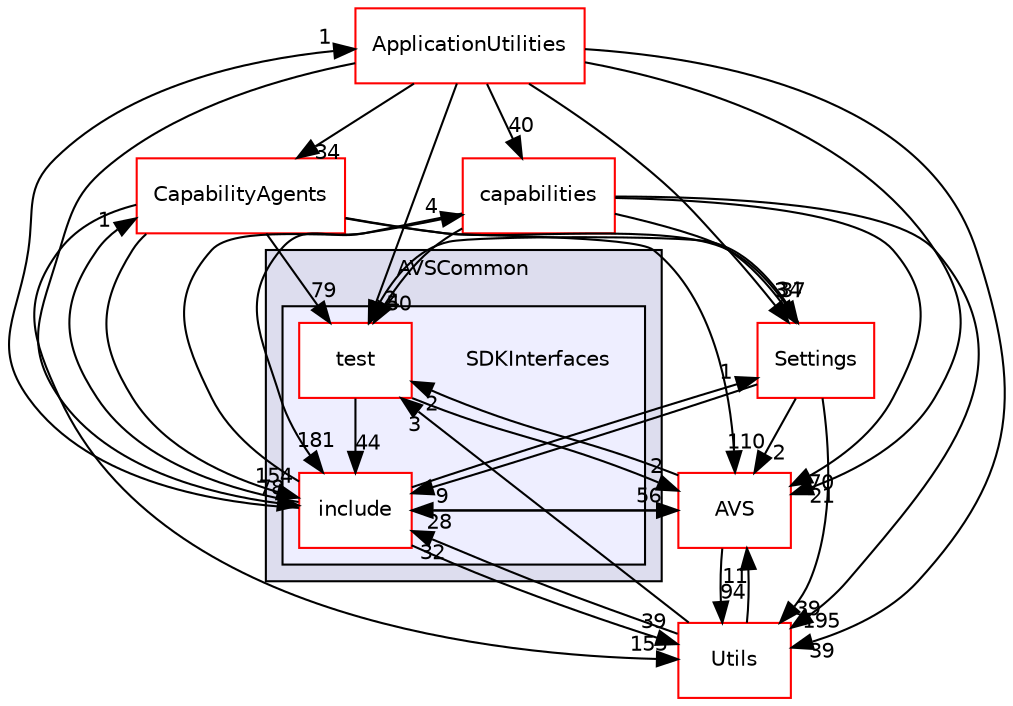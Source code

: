 digraph "/workplace/avs-device-sdk/AVSCommon/SDKInterfaces" {
  compound=true
  node [ fontsize="10", fontname="Helvetica"];
  edge [ labelfontsize="10", labelfontname="Helvetica"];
  subgraph clusterdir_13e65effb2bde530b17b3d5eefcd0266 {
    graph [ bgcolor="#ddddee", pencolor="black", label="AVSCommon" fontname="Helvetica", fontsize="10", URL="dir_13e65effb2bde530b17b3d5eefcd0266.html"]
  subgraph clusterdir_97afc8111b754cf401b73024f872f45d {
    graph [ bgcolor="#eeeeff", pencolor="black", label="" URL="dir_97afc8111b754cf401b73024f872f45d.html"];
    dir_97afc8111b754cf401b73024f872f45d [shape=plaintext label="SDKInterfaces"];
    dir_17341252d14ec499eb3e1f7903ffcdf5 [shape=box label="include" color="red" fillcolor="white" style="filled" URL="dir_17341252d14ec499eb3e1f7903ffcdf5.html"];
    dir_1ddd86bfa39359b35ed671234e3560e0 [shape=box label="test" color="red" fillcolor="white" style="filled" URL="dir_1ddd86bfa39359b35ed671234e3560e0.html"];
  }
  }
  dir_748b5abbb33df61eda67007924a1a0cb [shape=box label="ApplicationUtilities" fillcolor="white" style="filled" color="red" URL="dir_748b5abbb33df61eda67007924a1a0cb.html"];
  dir_7cf910bd1d7603f12ef47ff650cec893 [shape=box label="CapabilityAgents" fillcolor="white" style="filled" color="red" URL="dir_7cf910bd1d7603f12ef47ff650cec893.html"];
  dir_80711c2a226d5fced33fce22558d3784 [shape=box label="AVS" fillcolor="white" style="filled" color="red" URL="dir_80711c2a226d5fced33fce22558d3784.html"];
  dir_49dd3d9ac5586189aa170bac46425b9c [shape=box label="Utils" fillcolor="white" style="filled" color="red" URL="dir_49dd3d9ac5586189aa170bac46425b9c.html"];
  dir_8ae0dd75af039a94f4269584fb8eef13 [shape=box label="Settings" fillcolor="white" style="filled" color="red" URL="dir_8ae0dd75af039a94f4269584fb8eef13.html"];
  dir_55f1e16e469d547c636a522dac21b8a1 [shape=box label="capabilities" fillcolor="white" style="filled" color="red" URL="dir_55f1e16e469d547c636a522dac21b8a1.html"];
  dir_748b5abbb33df61eda67007924a1a0cb->dir_7cf910bd1d7603f12ef47ff650cec893 [headlabel="34", labeldistance=1.5 headhref="dir_000097_000328.html"];
  dir_748b5abbb33df61eda67007924a1a0cb->dir_80711c2a226d5fced33fce22558d3784 [headlabel="21", labeldistance=1.5 headhref="dir_000097_000127.html"];
  dir_748b5abbb33df61eda67007924a1a0cb->dir_1ddd86bfa39359b35ed671234e3560e0 [headlabel="2", labeldistance=1.5 headhref="dir_000097_000019.html"];
  dir_748b5abbb33df61eda67007924a1a0cb->dir_17341252d14ec499eb3e1f7903ffcdf5 [headlabel="78", labeldistance=1.5 headhref="dir_000097_000139.html"];
  dir_748b5abbb33df61eda67007924a1a0cb->dir_49dd3d9ac5586189aa170bac46425b9c [headlabel="39", labeldistance=1.5 headhref="dir_000097_000151.html"];
  dir_748b5abbb33df61eda67007924a1a0cb->dir_8ae0dd75af039a94f4269584fb8eef13 [headlabel="3", labeldistance=1.5 headhref="dir_000097_000539.html"];
  dir_748b5abbb33df61eda67007924a1a0cb->dir_55f1e16e469d547c636a522dac21b8a1 [headlabel="40", labeldistance=1.5 headhref="dir_000097_000133.html"];
  dir_7cf910bd1d7603f12ef47ff650cec893->dir_80711c2a226d5fced33fce22558d3784 [headlabel="110", labeldistance=1.5 headhref="dir_000328_000127.html"];
  dir_7cf910bd1d7603f12ef47ff650cec893->dir_1ddd86bfa39359b35ed671234e3560e0 [headlabel="79", labeldistance=1.5 headhref="dir_000328_000019.html"];
  dir_7cf910bd1d7603f12ef47ff650cec893->dir_49dd3d9ac5586189aa170bac46425b9c [headlabel="155", labeldistance=1.5 headhref="dir_000328_000151.html"];
  dir_7cf910bd1d7603f12ef47ff650cec893->dir_17341252d14ec499eb3e1f7903ffcdf5 [headlabel="154", labeldistance=1.5 headhref="dir_000328_000139.html"];
  dir_7cf910bd1d7603f12ef47ff650cec893->dir_8ae0dd75af039a94f4269584fb8eef13 [headlabel="37", labeldistance=1.5 headhref="dir_000328_000539.html"];
  dir_80711c2a226d5fced33fce22558d3784->dir_1ddd86bfa39359b35ed671234e3560e0 [headlabel="2", labeldistance=1.5 headhref="dir_000127_000019.html"];
  dir_80711c2a226d5fced33fce22558d3784->dir_17341252d14ec499eb3e1f7903ffcdf5 [headlabel="28", labeldistance=1.5 headhref="dir_000127_000139.html"];
  dir_80711c2a226d5fced33fce22558d3784->dir_49dd3d9ac5586189aa170bac46425b9c [headlabel="94", labeldistance=1.5 headhref="dir_000127_000151.html"];
  dir_1ddd86bfa39359b35ed671234e3560e0->dir_80711c2a226d5fced33fce22558d3784 [headlabel="2", labeldistance=1.5 headhref="dir_000019_000127.html"];
  dir_1ddd86bfa39359b35ed671234e3560e0->dir_17341252d14ec499eb3e1f7903ffcdf5 [headlabel="44", labeldistance=1.5 headhref="dir_000019_000139.html"];
  dir_49dd3d9ac5586189aa170bac46425b9c->dir_80711c2a226d5fced33fce22558d3784 [headlabel="11", labeldistance=1.5 headhref="dir_000151_000127.html"];
  dir_49dd3d9ac5586189aa170bac46425b9c->dir_1ddd86bfa39359b35ed671234e3560e0 [headlabel="3", labeldistance=1.5 headhref="dir_000151_000019.html"];
  dir_49dd3d9ac5586189aa170bac46425b9c->dir_17341252d14ec499eb3e1f7903ffcdf5 [headlabel="32", labeldistance=1.5 headhref="dir_000151_000139.html"];
  dir_17341252d14ec499eb3e1f7903ffcdf5->dir_748b5abbb33df61eda67007924a1a0cb [headlabel="1", labeldistance=1.5 headhref="dir_000139_000097.html"];
  dir_17341252d14ec499eb3e1f7903ffcdf5->dir_7cf910bd1d7603f12ef47ff650cec893 [headlabel="1", labeldistance=1.5 headhref="dir_000139_000328.html"];
  dir_17341252d14ec499eb3e1f7903ffcdf5->dir_80711c2a226d5fced33fce22558d3784 [headlabel="56", labeldistance=1.5 headhref="dir_000139_000127.html"];
  dir_17341252d14ec499eb3e1f7903ffcdf5->dir_49dd3d9ac5586189aa170bac46425b9c [headlabel="39", labeldistance=1.5 headhref="dir_000139_000151.html"];
  dir_17341252d14ec499eb3e1f7903ffcdf5->dir_8ae0dd75af039a94f4269584fb8eef13 [headlabel="1", labeldistance=1.5 headhref="dir_000139_000539.html"];
  dir_17341252d14ec499eb3e1f7903ffcdf5->dir_55f1e16e469d547c636a522dac21b8a1 [headlabel="4", labeldistance=1.5 headhref="dir_000139_000133.html"];
  dir_8ae0dd75af039a94f4269584fb8eef13->dir_80711c2a226d5fced33fce22558d3784 [headlabel="2", labeldistance=1.5 headhref="dir_000539_000127.html"];
  dir_8ae0dd75af039a94f4269584fb8eef13->dir_1ddd86bfa39359b35ed671234e3560e0 [headlabel="4", labeldistance=1.5 headhref="dir_000539_000019.html"];
  dir_8ae0dd75af039a94f4269584fb8eef13->dir_49dd3d9ac5586189aa170bac46425b9c [headlabel="39", labeldistance=1.5 headhref="dir_000539_000151.html"];
  dir_8ae0dd75af039a94f4269584fb8eef13->dir_17341252d14ec499eb3e1f7903ffcdf5 [headlabel="9", labeldistance=1.5 headhref="dir_000539_000139.html"];
  dir_55f1e16e469d547c636a522dac21b8a1->dir_80711c2a226d5fced33fce22558d3784 [headlabel="70", labeldistance=1.5 headhref="dir_000133_000127.html"];
  dir_55f1e16e469d547c636a522dac21b8a1->dir_1ddd86bfa39359b35ed671234e3560e0 [headlabel="50", labeldistance=1.5 headhref="dir_000133_000019.html"];
  dir_55f1e16e469d547c636a522dac21b8a1->dir_17341252d14ec499eb3e1f7903ffcdf5 [headlabel="181", labeldistance=1.5 headhref="dir_000133_000139.html"];
  dir_55f1e16e469d547c636a522dac21b8a1->dir_49dd3d9ac5586189aa170bac46425b9c [headlabel="195", labeldistance=1.5 headhref="dir_000133_000151.html"];
  dir_55f1e16e469d547c636a522dac21b8a1->dir_8ae0dd75af039a94f4269584fb8eef13 [headlabel="34", labeldistance=1.5 headhref="dir_000133_000539.html"];
}
